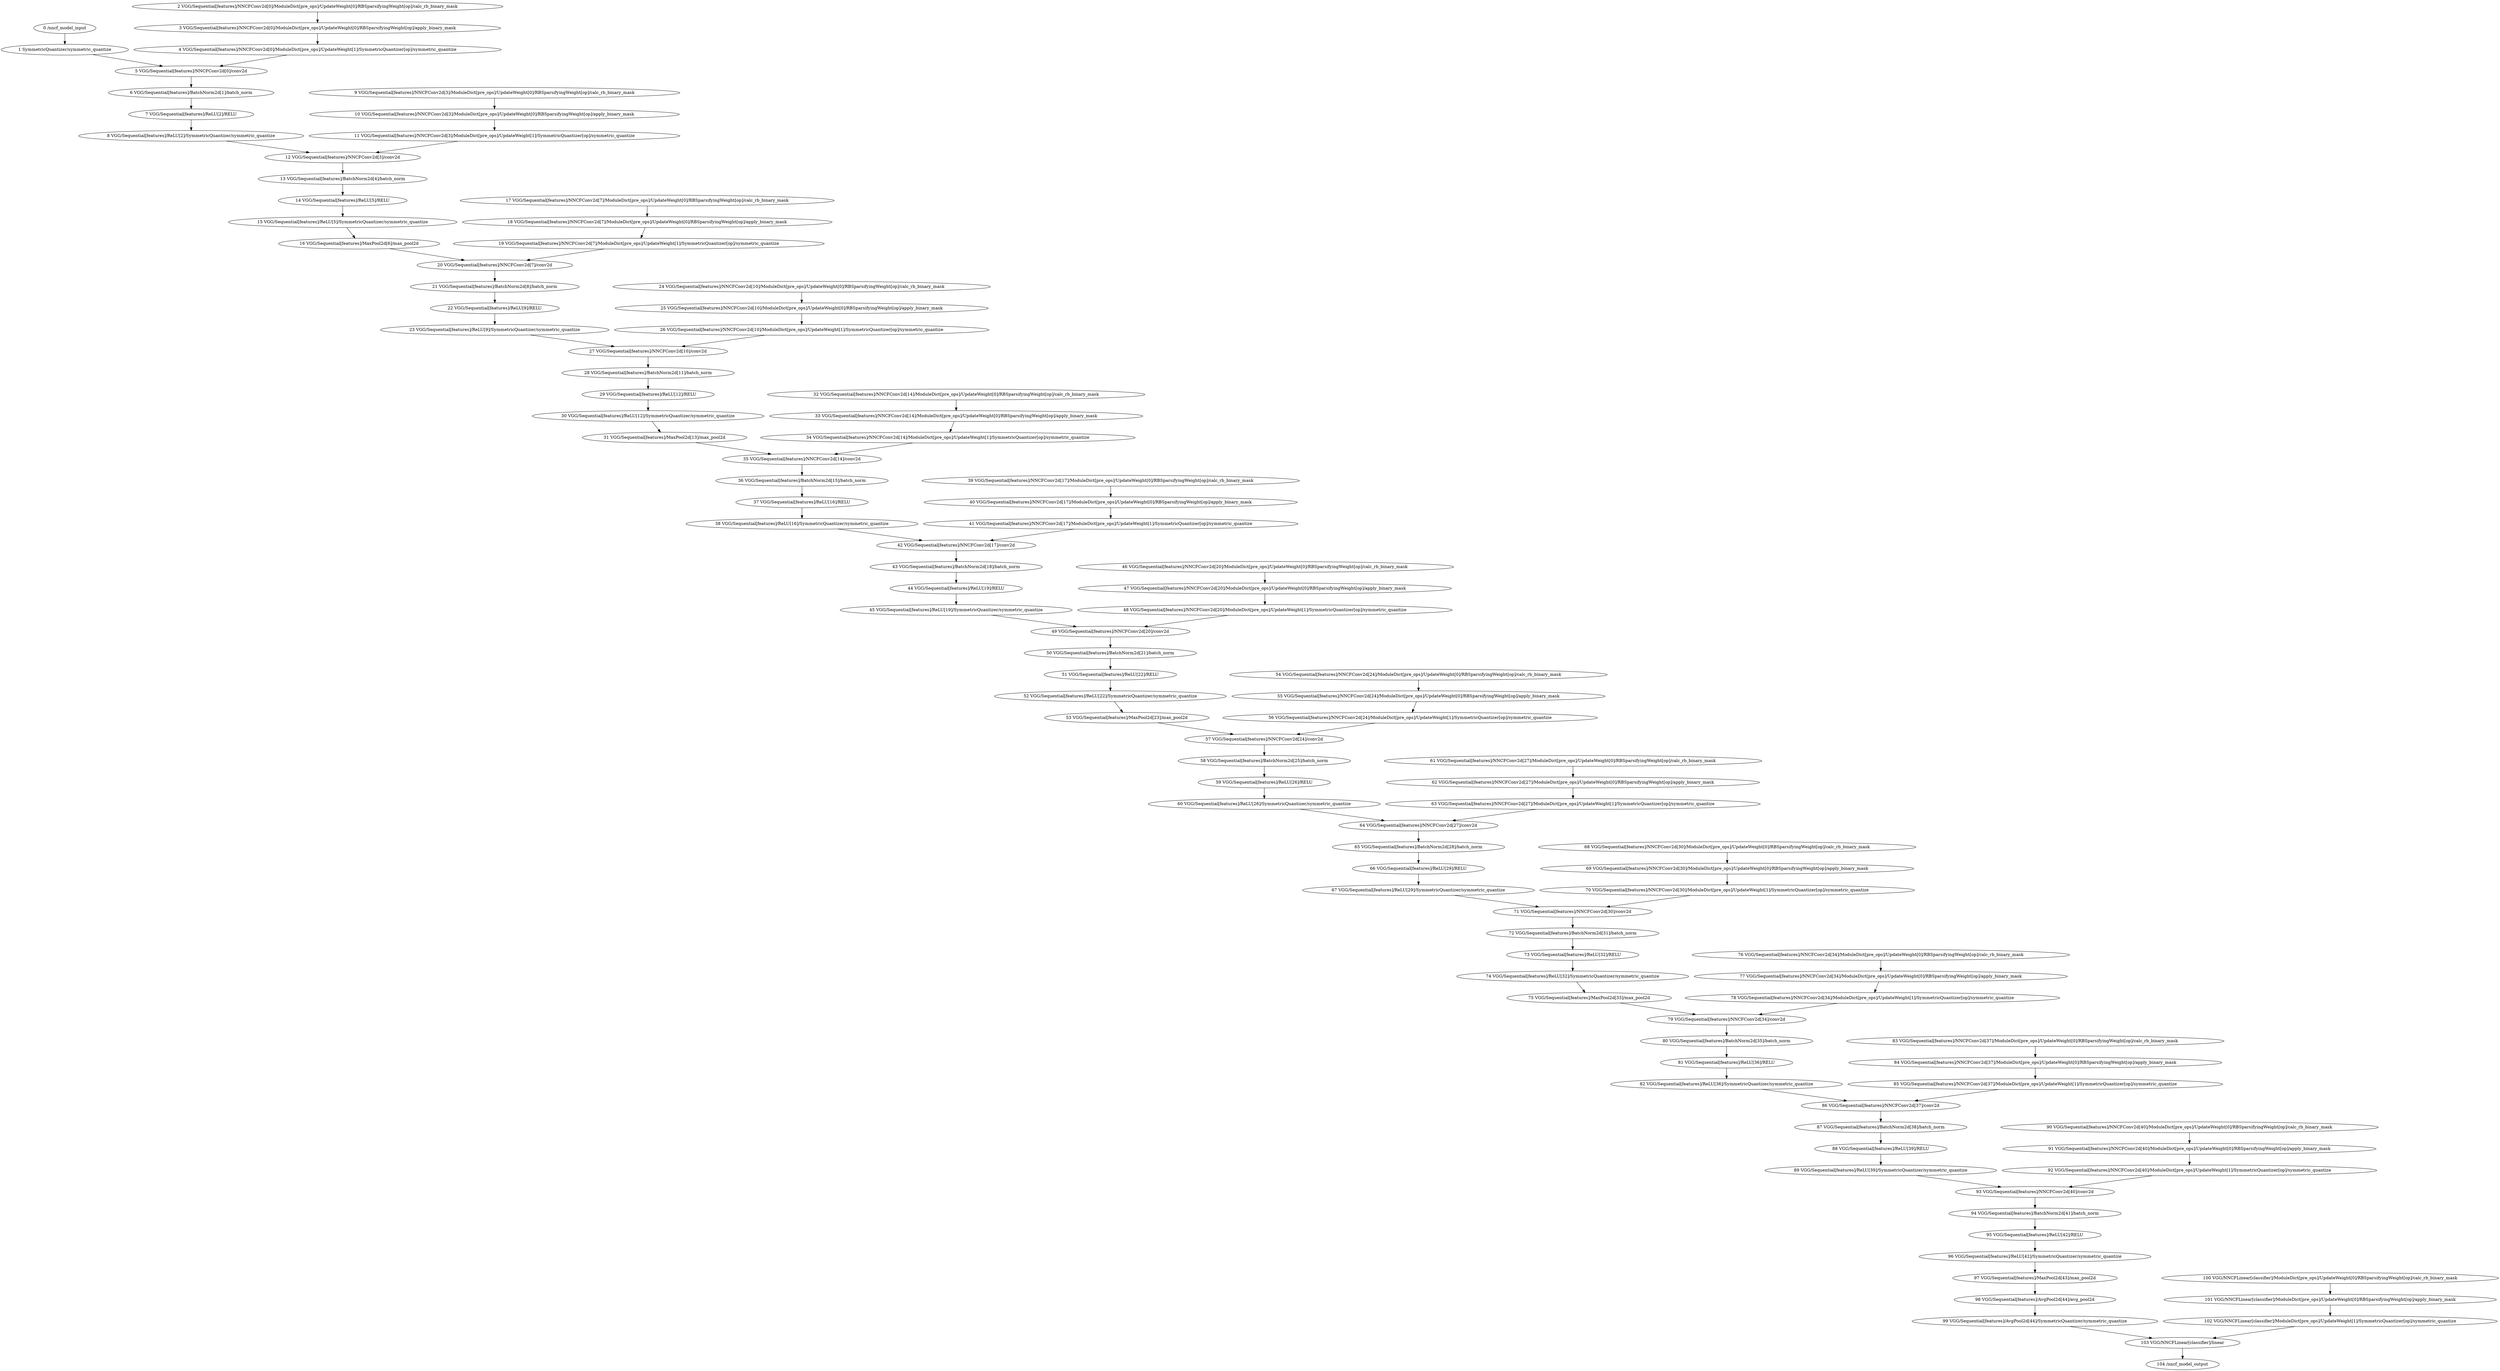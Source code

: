 strict digraph  {
"0 /nncf_model_input" [id=0, scope="", type=nncf_model_input];
"1 SymmetricQuantizer/symmetric_quantize" [id=1, scope=SymmetricQuantizer, type=symmetric_quantize];
"2 VGG/Sequential[features]/NNCFConv2d[0]/ModuleDict[pre_ops]/UpdateWeight[0]/RBSparsifyingWeight[op]/calc_rb_binary_mask" [id=2, scope="VGG/Sequential[features]/NNCFConv2d[0]/ModuleDict[pre_ops]/UpdateWeight[0]/RBSparsifyingWeight[op]", type=calc_rb_binary_mask];
"3 VGG/Sequential[features]/NNCFConv2d[0]/ModuleDict[pre_ops]/UpdateWeight[0]/RBSparsifyingWeight[op]/apply_binary_mask" [id=3, scope="VGG/Sequential[features]/NNCFConv2d[0]/ModuleDict[pre_ops]/UpdateWeight[0]/RBSparsifyingWeight[op]", type=apply_binary_mask];
"4 VGG/Sequential[features]/NNCFConv2d[0]/ModuleDict[pre_ops]/UpdateWeight[1]/SymmetricQuantizer[op]/symmetric_quantize" [id=4, scope="VGG/Sequential[features]/NNCFConv2d[0]/ModuleDict[pre_ops]/UpdateWeight[1]/SymmetricQuantizer[op]", type=symmetric_quantize];
"5 VGG/Sequential[features]/NNCFConv2d[0]/conv2d" [id=5, scope="VGG/Sequential[features]/NNCFConv2d[0]", type=conv2d];
"6 VGG/Sequential[features]/BatchNorm2d[1]/batch_norm" [id=6, scope="VGG/Sequential[features]/BatchNorm2d[1]", type=batch_norm];
"7 VGG/Sequential[features]/ReLU[2]/RELU" [id=7, scope="VGG/Sequential[features]/ReLU[2]", type=RELU];
"8 VGG/Sequential[features]/ReLU[2]/SymmetricQuantizer/symmetric_quantize" [id=8, scope="VGG/Sequential[features]/ReLU[2]/SymmetricQuantizer", type=symmetric_quantize];
"9 VGG/Sequential[features]/NNCFConv2d[3]/ModuleDict[pre_ops]/UpdateWeight[0]/RBSparsifyingWeight[op]/calc_rb_binary_mask" [id=9, scope="VGG/Sequential[features]/NNCFConv2d[3]/ModuleDict[pre_ops]/UpdateWeight[0]/RBSparsifyingWeight[op]", type=calc_rb_binary_mask];
"10 VGG/Sequential[features]/NNCFConv2d[3]/ModuleDict[pre_ops]/UpdateWeight[0]/RBSparsifyingWeight[op]/apply_binary_mask" [id=10, scope="VGG/Sequential[features]/NNCFConv2d[3]/ModuleDict[pre_ops]/UpdateWeight[0]/RBSparsifyingWeight[op]", type=apply_binary_mask];
"11 VGG/Sequential[features]/NNCFConv2d[3]/ModuleDict[pre_ops]/UpdateWeight[1]/SymmetricQuantizer[op]/symmetric_quantize" [id=11, scope="VGG/Sequential[features]/NNCFConv2d[3]/ModuleDict[pre_ops]/UpdateWeight[1]/SymmetricQuantizer[op]", type=symmetric_quantize];
"12 VGG/Sequential[features]/NNCFConv2d[3]/conv2d" [id=12, scope="VGG/Sequential[features]/NNCFConv2d[3]", type=conv2d];
"13 VGG/Sequential[features]/BatchNorm2d[4]/batch_norm" [id=13, scope="VGG/Sequential[features]/BatchNorm2d[4]", type=batch_norm];
"14 VGG/Sequential[features]/ReLU[5]/RELU" [id=14, scope="VGG/Sequential[features]/ReLU[5]", type=RELU];
"15 VGG/Sequential[features]/ReLU[5]/SymmetricQuantizer/symmetric_quantize" [id=15, scope="VGG/Sequential[features]/ReLU[5]/SymmetricQuantizer", type=symmetric_quantize];
"16 VGG/Sequential[features]/MaxPool2d[6]/max_pool2d" [id=16, scope="VGG/Sequential[features]/MaxPool2d[6]", type=max_pool2d];
"17 VGG/Sequential[features]/NNCFConv2d[7]/ModuleDict[pre_ops]/UpdateWeight[0]/RBSparsifyingWeight[op]/calc_rb_binary_mask" [id=17, scope="VGG/Sequential[features]/NNCFConv2d[7]/ModuleDict[pre_ops]/UpdateWeight[0]/RBSparsifyingWeight[op]", type=calc_rb_binary_mask];
"18 VGG/Sequential[features]/NNCFConv2d[7]/ModuleDict[pre_ops]/UpdateWeight[0]/RBSparsifyingWeight[op]/apply_binary_mask" [id=18, scope="VGG/Sequential[features]/NNCFConv2d[7]/ModuleDict[pre_ops]/UpdateWeight[0]/RBSparsifyingWeight[op]", type=apply_binary_mask];
"19 VGG/Sequential[features]/NNCFConv2d[7]/ModuleDict[pre_ops]/UpdateWeight[1]/SymmetricQuantizer[op]/symmetric_quantize" [id=19, scope="VGG/Sequential[features]/NNCFConv2d[7]/ModuleDict[pre_ops]/UpdateWeight[1]/SymmetricQuantizer[op]", type=symmetric_quantize];
"20 VGG/Sequential[features]/NNCFConv2d[7]/conv2d" [id=20, scope="VGG/Sequential[features]/NNCFConv2d[7]", type=conv2d];
"21 VGG/Sequential[features]/BatchNorm2d[8]/batch_norm" [id=21, scope="VGG/Sequential[features]/BatchNorm2d[8]", type=batch_norm];
"22 VGG/Sequential[features]/ReLU[9]/RELU" [id=22, scope="VGG/Sequential[features]/ReLU[9]", type=RELU];
"23 VGG/Sequential[features]/ReLU[9]/SymmetricQuantizer/symmetric_quantize" [id=23, scope="VGG/Sequential[features]/ReLU[9]/SymmetricQuantizer", type=symmetric_quantize];
"24 VGG/Sequential[features]/NNCFConv2d[10]/ModuleDict[pre_ops]/UpdateWeight[0]/RBSparsifyingWeight[op]/calc_rb_binary_mask" [id=24, scope="VGG/Sequential[features]/NNCFConv2d[10]/ModuleDict[pre_ops]/UpdateWeight[0]/RBSparsifyingWeight[op]", type=calc_rb_binary_mask];
"25 VGG/Sequential[features]/NNCFConv2d[10]/ModuleDict[pre_ops]/UpdateWeight[0]/RBSparsifyingWeight[op]/apply_binary_mask" [id=25, scope="VGG/Sequential[features]/NNCFConv2d[10]/ModuleDict[pre_ops]/UpdateWeight[0]/RBSparsifyingWeight[op]", type=apply_binary_mask];
"26 VGG/Sequential[features]/NNCFConv2d[10]/ModuleDict[pre_ops]/UpdateWeight[1]/SymmetricQuantizer[op]/symmetric_quantize" [id=26, scope="VGG/Sequential[features]/NNCFConv2d[10]/ModuleDict[pre_ops]/UpdateWeight[1]/SymmetricQuantizer[op]", type=symmetric_quantize];
"27 VGG/Sequential[features]/NNCFConv2d[10]/conv2d" [id=27, scope="VGG/Sequential[features]/NNCFConv2d[10]", type=conv2d];
"28 VGG/Sequential[features]/BatchNorm2d[11]/batch_norm" [id=28, scope="VGG/Sequential[features]/BatchNorm2d[11]", type=batch_norm];
"29 VGG/Sequential[features]/ReLU[12]/RELU" [id=29, scope="VGG/Sequential[features]/ReLU[12]", type=RELU];
"30 VGG/Sequential[features]/ReLU[12]/SymmetricQuantizer/symmetric_quantize" [id=30, scope="VGG/Sequential[features]/ReLU[12]/SymmetricQuantizer", type=symmetric_quantize];
"31 VGG/Sequential[features]/MaxPool2d[13]/max_pool2d" [id=31, scope="VGG/Sequential[features]/MaxPool2d[13]", type=max_pool2d];
"32 VGG/Sequential[features]/NNCFConv2d[14]/ModuleDict[pre_ops]/UpdateWeight[0]/RBSparsifyingWeight[op]/calc_rb_binary_mask" [id=32, scope="VGG/Sequential[features]/NNCFConv2d[14]/ModuleDict[pre_ops]/UpdateWeight[0]/RBSparsifyingWeight[op]", type=calc_rb_binary_mask];
"33 VGG/Sequential[features]/NNCFConv2d[14]/ModuleDict[pre_ops]/UpdateWeight[0]/RBSparsifyingWeight[op]/apply_binary_mask" [id=33, scope="VGG/Sequential[features]/NNCFConv2d[14]/ModuleDict[pre_ops]/UpdateWeight[0]/RBSparsifyingWeight[op]", type=apply_binary_mask];
"34 VGG/Sequential[features]/NNCFConv2d[14]/ModuleDict[pre_ops]/UpdateWeight[1]/SymmetricQuantizer[op]/symmetric_quantize" [id=34, scope="VGG/Sequential[features]/NNCFConv2d[14]/ModuleDict[pre_ops]/UpdateWeight[1]/SymmetricQuantizer[op]", type=symmetric_quantize];
"35 VGG/Sequential[features]/NNCFConv2d[14]/conv2d" [id=35, scope="VGG/Sequential[features]/NNCFConv2d[14]", type=conv2d];
"36 VGG/Sequential[features]/BatchNorm2d[15]/batch_norm" [id=36, scope="VGG/Sequential[features]/BatchNorm2d[15]", type=batch_norm];
"37 VGG/Sequential[features]/ReLU[16]/RELU" [id=37, scope="VGG/Sequential[features]/ReLU[16]", type=RELU];
"38 VGG/Sequential[features]/ReLU[16]/SymmetricQuantizer/symmetric_quantize" [id=38, scope="VGG/Sequential[features]/ReLU[16]/SymmetricQuantizer", type=symmetric_quantize];
"39 VGG/Sequential[features]/NNCFConv2d[17]/ModuleDict[pre_ops]/UpdateWeight[0]/RBSparsifyingWeight[op]/calc_rb_binary_mask" [id=39, scope="VGG/Sequential[features]/NNCFConv2d[17]/ModuleDict[pre_ops]/UpdateWeight[0]/RBSparsifyingWeight[op]", type=calc_rb_binary_mask];
"40 VGG/Sequential[features]/NNCFConv2d[17]/ModuleDict[pre_ops]/UpdateWeight[0]/RBSparsifyingWeight[op]/apply_binary_mask" [id=40, scope="VGG/Sequential[features]/NNCFConv2d[17]/ModuleDict[pre_ops]/UpdateWeight[0]/RBSparsifyingWeight[op]", type=apply_binary_mask];
"41 VGG/Sequential[features]/NNCFConv2d[17]/ModuleDict[pre_ops]/UpdateWeight[1]/SymmetricQuantizer[op]/symmetric_quantize" [id=41, scope="VGG/Sequential[features]/NNCFConv2d[17]/ModuleDict[pre_ops]/UpdateWeight[1]/SymmetricQuantizer[op]", type=symmetric_quantize];
"42 VGG/Sequential[features]/NNCFConv2d[17]/conv2d" [id=42, scope="VGG/Sequential[features]/NNCFConv2d[17]", type=conv2d];
"43 VGG/Sequential[features]/BatchNorm2d[18]/batch_norm" [id=43, scope="VGG/Sequential[features]/BatchNorm2d[18]", type=batch_norm];
"44 VGG/Sequential[features]/ReLU[19]/RELU" [id=44, scope="VGG/Sequential[features]/ReLU[19]", type=RELU];
"45 VGG/Sequential[features]/ReLU[19]/SymmetricQuantizer/symmetric_quantize" [id=45, scope="VGG/Sequential[features]/ReLU[19]/SymmetricQuantizer", type=symmetric_quantize];
"46 VGG/Sequential[features]/NNCFConv2d[20]/ModuleDict[pre_ops]/UpdateWeight[0]/RBSparsifyingWeight[op]/calc_rb_binary_mask" [id=46, scope="VGG/Sequential[features]/NNCFConv2d[20]/ModuleDict[pre_ops]/UpdateWeight[0]/RBSparsifyingWeight[op]", type=calc_rb_binary_mask];
"47 VGG/Sequential[features]/NNCFConv2d[20]/ModuleDict[pre_ops]/UpdateWeight[0]/RBSparsifyingWeight[op]/apply_binary_mask" [id=47, scope="VGG/Sequential[features]/NNCFConv2d[20]/ModuleDict[pre_ops]/UpdateWeight[0]/RBSparsifyingWeight[op]", type=apply_binary_mask];
"48 VGG/Sequential[features]/NNCFConv2d[20]/ModuleDict[pre_ops]/UpdateWeight[1]/SymmetricQuantizer[op]/symmetric_quantize" [id=48, scope="VGG/Sequential[features]/NNCFConv2d[20]/ModuleDict[pre_ops]/UpdateWeight[1]/SymmetricQuantizer[op]", type=symmetric_quantize];
"49 VGG/Sequential[features]/NNCFConv2d[20]/conv2d" [id=49, scope="VGG/Sequential[features]/NNCFConv2d[20]", type=conv2d];
"50 VGG/Sequential[features]/BatchNorm2d[21]/batch_norm" [id=50, scope="VGG/Sequential[features]/BatchNorm2d[21]", type=batch_norm];
"51 VGG/Sequential[features]/ReLU[22]/RELU" [id=51, scope="VGG/Sequential[features]/ReLU[22]", type=RELU];
"52 VGG/Sequential[features]/ReLU[22]/SymmetricQuantizer/symmetric_quantize" [id=52, scope="VGG/Sequential[features]/ReLU[22]/SymmetricQuantizer", type=symmetric_quantize];
"53 VGG/Sequential[features]/MaxPool2d[23]/max_pool2d" [id=53, scope="VGG/Sequential[features]/MaxPool2d[23]", type=max_pool2d];
"54 VGG/Sequential[features]/NNCFConv2d[24]/ModuleDict[pre_ops]/UpdateWeight[0]/RBSparsifyingWeight[op]/calc_rb_binary_mask" [id=54, scope="VGG/Sequential[features]/NNCFConv2d[24]/ModuleDict[pre_ops]/UpdateWeight[0]/RBSparsifyingWeight[op]", type=calc_rb_binary_mask];
"55 VGG/Sequential[features]/NNCFConv2d[24]/ModuleDict[pre_ops]/UpdateWeight[0]/RBSparsifyingWeight[op]/apply_binary_mask" [id=55, scope="VGG/Sequential[features]/NNCFConv2d[24]/ModuleDict[pre_ops]/UpdateWeight[0]/RBSparsifyingWeight[op]", type=apply_binary_mask];
"56 VGG/Sequential[features]/NNCFConv2d[24]/ModuleDict[pre_ops]/UpdateWeight[1]/SymmetricQuantizer[op]/symmetric_quantize" [id=56, scope="VGG/Sequential[features]/NNCFConv2d[24]/ModuleDict[pre_ops]/UpdateWeight[1]/SymmetricQuantizer[op]", type=symmetric_quantize];
"57 VGG/Sequential[features]/NNCFConv2d[24]/conv2d" [id=57, scope="VGG/Sequential[features]/NNCFConv2d[24]", type=conv2d];
"58 VGG/Sequential[features]/BatchNorm2d[25]/batch_norm" [id=58, scope="VGG/Sequential[features]/BatchNorm2d[25]", type=batch_norm];
"59 VGG/Sequential[features]/ReLU[26]/RELU" [id=59, scope="VGG/Sequential[features]/ReLU[26]", type=RELU];
"60 VGG/Sequential[features]/ReLU[26]/SymmetricQuantizer/symmetric_quantize" [id=60, scope="VGG/Sequential[features]/ReLU[26]/SymmetricQuantizer", type=symmetric_quantize];
"61 VGG/Sequential[features]/NNCFConv2d[27]/ModuleDict[pre_ops]/UpdateWeight[0]/RBSparsifyingWeight[op]/calc_rb_binary_mask" [id=61, scope="VGG/Sequential[features]/NNCFConv2d[27]/ModuleDict[pre_ops]/UpdateWeight[0]/RBSparsifyingWeight[op]", type=calc_rb_binary_mask];
"62 VGG/Sequential[features]/NNCFConv2d[27]/ModuleDict[pre_ops]/UpdateWeight[0]/RBSparsifyingWeight[op]/apply_binary_mask" [id=62, scope="VGG/Sequential[features]/NNCFConv2d[27]/ModuleDict[pre_ops]/UpdateWeight[0]/RBSparsifyingWeight[op]", type=apply_binary_mask];
"63 VGG/Sequential[features]/NNCFConv2d[27]/ModuleDict[pre_ops]/UpdateWeight[1]/SymmetricQuantizer[op]/symmetric_quantize" [id=63, scope="VGG/Sequential[features]/NNCFConv2d[27]/ModuleDict[pre_ops]/UpdateWeight[1]/SymmetricQuantizer[op]", type=symmetric_quantize];
"64 VGG/Sequential[features]/NNCFConv2d[27]/conv2d" [id=64, scope="VGG/Sequential[features]/NNCFConv2d[27]", type=conv2d];
"65 VGG/Sequential[features]/BatchNorm2d[28]/batch_norm" [id=65, scope="VGG/Sequential[features]/BatchNorm2d[28]", type=batch_norm];
"66 VGG/Sequential[features]/ReLU[29]/RELU" [id=66, scope="VGG/Sequential[features]/ReLU[29]", type=RELU];
"67 VGG/Sequential[features]/ReLU[29]/SymmetricQuantizer/symmetric_quantize" [id=67, scope="VGG/Sequential[features]/ReLU[29]/SymmetricQuantizer", type=symmetric_quantize];
"68 VGG/Sequential[features]/NNCFConv2d[30]/ModuleDict[pre_ops]/UpdateWeight[0]/RBSparsifyingWeight[op]/calc_rb_binary_mask" [id=68, scope="VGG/Sequential[features]/NNCFConv2d[30]/ModuleDict[pre_ops]/UpdateWeight[0]/RBSparsifyingWeight[op]", type=calc_rb_binary_mask];
"69 VGG/Sequential[features]/NNCFConv2d[30]/ModuleDict[pre_ops]/UpdateWeight[0]/RBSparsifyingWeight[op]/apply_binary_mask" [id=69, scope="VGG/Sequential[features]/NNCFConv2d[30]/ModuleDict[pre_ops]/UpdateWeight[0]/RBSparsifyingWeight[op]", type=apply_binary_mask];
"70 VGG/Sequential[features]/NNCFConv2d[30]/ModuleDict[pre_ops]/UpdateWeight[1]/SymmetricQuantizer[op]/symmetric_quantize" [id=70, scope="VGG/Sequential[features]/NNCFConv2d[30]/ModuleDict[pre_ops]/UpdateWeight[1]/SymmetricQuantizer[op]", type=symmetric_quantize];
"71 VGG/Sequential[features]/NNCFConv2d[30]/conv2d" [id=71, scope="VGG/Sequential[features]/NNCFConv2d[30]", type=conv2d];
"72 VGG/Sequential[features]/BatchNorm2d[31]/batch_norm" [id=72, scope="VGG/Sequential[features]/BatchNorm2d[31]", type=batch_norm];
"73 VGG/Sequential[features]/ReLU[32]/RELU" [id=73, scope="VGG/Sequential[features]/ReLU[32]", type=RELU];
"74 VGG/Sequential[features]/ReLU[32]/SymmetricQuantizer/symmetric_quantize" [id=74, scope="VGG/Sequential[features]/ReLU[32]/SymmetricQuantizer", type=symmetric_quantize];
"75 VGG/Sequential[features]/MaxPool2d[33]/max_pool2d" [id=75, scope="VGG/Sequential[features]/MaxPool2d[33]", type=max_pool2d];
"76 VGG/Sequential[features]/NNCFConv2d[34]/ModuleDict[pre_ops]/UpdateWeight[0]/RBSparsifyingWeight[op]/calc_rb_binary_mask" [id=76, scope="VGG/Sequential[features]/NNCFConv2d[34]/ModuleDict[pre_ops]/UpdateWeight[0]/RBSparsifyingWeight[op]", type=calc_rb_binary_mask];
"77 VGG/Sequential[features]/NNCFConv2d[34]/ModuleDict[pre_ops]/UpdateWeight[0]/RBSparsifyingWeight[op]/apply_binary_mask" [id=77, scope="VGG/Sequential[features]/NNCFConv2d[34]/ModuleDict[pre_ops]/UpdateWeight[0]/RBSparsifyingWeight[op]", type=apply_binary_mask];
"78 VGG/Sequential[features]/NNCFConv2d[34]/ModuleDict[pre_ops]/UpdateWeight[1]/SymmetricQuantizer[op]/symmetric_quantize" [id=78, scope="VGG/Sequential[features]/NNCFConv2d[34]/ModuleDict[pre_ops]/UpdateWeight[1]/SymmetricQuantizer[op]", type=symmetric_quantize];
"79 VGG/Sequential[features]/NNCFConv2d[34]/conv2d" [id=79, scope="VGG/Sequential[features]/NNCFConv2d[34]", type=conv2d];
"80 VGG/Sequential[features]/BatchNorm2d[35]/batch_norm" [id=80, scope="VGG/Sequential[features]/BatchNorm2d[35]", type=batch_norm];
"81 VGG/Sequential[features]/ReLU[36]/RELU" [id=81, scope="VGG/Sequential[features]/ReLU[36]", type=RELU];
"82 VGG/Sequential[features]/ReLU[36]/SymmetricQuantizer/symmetric_quantize" [id=82, scope="VGG/Sequential[features]/ReLU[36]/SymmetricQuantizer", type=symmetric_quantize];
"83 VGG/Sequential[features]/NNCFConv2d[37]/ModuleDict[pre_ops]/UpdateWeight[0]/RBSparsifyingWeight[op]/calc_rb_binary_mask" [id=83, scope="VGG/Sequential[features]/NNCFConv2d[37]/ModuleDict[pre_ops]/UpdateWeight[0]/RBSparsifyingWeight[op]", type=calc_rb_binary_mask];
"84 VGG/Sequential[features]/NNCFConv2d[37]/ModuleDict[pre_ops]/UpdateWeight[0]/RBSparsifyingWeight[op]/apply_binary_mask" [id=84, scope="VGG/Sequential[features]/NNCFConv2d[37]/ModuleDict[pre_ops]/UpdateWeight[0]/RBSparsifyingWeight[op]", type=apply_binary_mask];
"85 VGG/Sequential[features]/NNCFConv2d[37]/ModuleDict[pre_ops]/UpdateWeight[1]/SymmetricQuantizer[op]/symmetric_quantize" [id=85, scope="VGG/Sequential[features]/NNCFConv2d[37]/ModuleDict[pre_ops]/UpdateWeight[1]/SymmetricQuantizer[op]", type=symmetric_quantize];
"86 VGG/Sequential[features]/NNCFConv2d[37]/conv2d" [id=86, scope="VGG/Sequential[features]/NNCFConv2d[37]", type=conv2d];
"87 VGG/Sequential[features]/BatchNorm2d[38]/batch_norm" [id=87, scope="VGG/Sequential[features]/BatchNorm2d[38]", type=batch_norm];
"88 VGG/Sequential[features]/ReLU[39]/RELU" [id=88, scope="VGG/Sequential[features]/ReLU[39]", type=RELU];
"89 VGG/Sequential[features]/ReLU[39]/SymmetricQuantizer/symmetric_quantize" [id=89, scope="VGG/Sequential[features]/ReLU[39]/SymmetricQuantizer", type=symmetric_quantize];
"90 VGG/Sequential[features]/NNCFConv2d[40]/ModuleDict[pre_ops]/UpdateWeight[0]/RBSparsifyingWeight[op]/calc_rb_binary_mask" [id=90, scope="VGG/Sequential[features]/NNCFConv2d[40]/ModuleDict[pre_ops]/UpdateWeight[0]/RBSparsifyingWeight[op]", type=calc_rb_binary_mask];
"91 VGG/Sequential[features]/NNCFConv2d[40]/ModuleDict[pre_ops]/UpdateWeight[0]/RBSparsifyingWeight[op]/apply_binary_mask" [id=91, scope="VGG/Sequential[features]/NNCFConv2d[40]/ModuleDict[pre_ops]/UpdateWeight[0]/RBSparsifyingWeight[op]", type=apply_binary_mask];
"92 VGG/Sequential[features]/NNCFConv2d[40]/ModuleDict[pre_ops]/UpdateWeight[1]/SymmetricQuantizer[op]/symmetric_quantize" [id=92, scope="VGG/Sequential[features]/NNCFConv2d[40]/ModuleDict[pre_ops]/UpdateWeight[1]/SymmetricQuantizer[op]", type=symmetric_quantize];
"93 VGG/Sequential[features]/NNCFConv2d[40]/conv2d" [id=93, scope="VGG/Sequential[features]/NNCFConv2d[40]", type=conv2d];
"94 VGG/Sequential[features]/BatchNorm2d[41]/batch_norm" [id=94, scope="VGG/Sequential[features]/BatchNorm2d[41]", type=batch_norm];
"95 VGG/Sequential[features]/ReLU[42]/RELU" [id=95, scope="VGG/Sequential[features]/ReLU[42]", type=RELU];
"96 VGG/Sequential[features]/ReLU[42]/SymmetricQuantizer/symmetric_quantize" [id=96, scope="VGG/Sequential[features]/ReLU[42]/SymmetricQuantizer", type=symmetric_quantize];
"97 VGG/Sequential[features]/MaxPool2d[43]/max_pool2d" [id=97, scope="VGG/Sequential[features]/MaxPool2d[43]", type=max_pool2d];
"98 VGG/Sequential[features]/AvgPool2d[44]/avg_pool2d" [id=98, scope="VGG/Sequential[features]/AvgPool2d[44]", type=avg_pool2d];
"99 VGG/Sequential[features]/AvgPool2d[44]/SymmetricQuantizer/symmetric_quantize" [id=99, scope="VGG/Sequential[features]/AvgPool2d[44]/SymmetricQuantizer", type=symmetric_quantize];
"100 VGG/NNCFLinear[classifier]/ModuleDict[pre_ops]/UpdateWeight[0]/RBSparsifyingWeight[op]/calc_rb_binary_mask" [id=100, scope="VGG/NNCFLinear[classifier]/ModuleDict[pre_ops]/UpdateWeight[0]/RBSparsifyingWeight[op]", type=calc_rb_binary_mask];
"101 VGG/NNCFLinear[classifier]/ModuleDict[pre_ops]/UpdateWeight[0]/RBSparsifyingWeight[op]/apply_binary_mask" [id=101, scope="VGG/NNCFLinear[classifier]/ModuleDict[pre_ops]/UpdateWeight[0]/RBSparsifyingWeight[op]", type=apply_binary_mask];
"102 VGG/NNCFLinear[classifier]/ModuleDict[pre_ops]/UpdateWeight[1]/SymmetricQuantizer[op]/symmetric_quantize" [id=102, scope="VGG/NNCFLinear[classifier]/ModuleDict[pre_ops]/UpdateWeight[1]/SymmetricQuantizer[op]", type=symmetric_quantize];
"103 VGG/NNCFLinear[classifier]/linear" [id=103, scope="VGG/NNCFLinear[classifier]", type=linear];
"104 /nncf_model_output" [id=104, scope="", type=nncf_model_output];
"0 /nncf_model_input" -> "1 SymmetricQuantizer/symmetric_quantize";
"1 SymmetricQuantizer/symmetric_quantize" -> "5 VGG/Sequential[features]/NNCFConv2d[0]/conv2d";
"2 VGG/Sequential[features]/NNCFConv2d[0]/ModuleDict[pre_ops]/UpdateWeight[0]/RBSparsifyingWeight[op]/calc_rb_binary_mask" -> "3 VGG/Sequential[features]/NNCFConv2d[0]/ModuleDict[pre_ops]/UpdateWeight[0]/RBSparsifyingWeight[op]/apply_binary_mask";
"3 VGG/Sequential[features]/NNCFConv2d[0]/ModuleDict[pre_ops]/UpdateWeight[0]/RBSparsifyingWeight[op]/apply_binary_mask" -> "4 VGG/Sequential[features]/NNCFConv2d[0]/ModuleDict[pre_ops]/UpdateWeight[1]/SymmetricQuantizer[op]/symmetric_quantize";
"4 VGG/Sequential[features]/NNCFConv2d[0]/ModuleDict[pre_ops]/UpdateWeight[1]/SymmetricQuantizer[op]/symmetric_quantize" -> "5 VGG/Sequential[features]/NNCFConv2d[0]/conv2d";
"5 VGG/Sequential[features]/NNCFConv2d[0]/conv2d" -> "6 VGG/Sequential[features]/BatchNorm2d[1]/batch_norm";
"6 VGG/Sequential[features]/BatchNorm2d[1]/batch_norm" -> "7 VGG/Sequential[features]/ReLU[2]/RELU";
"7 VGG/Sequential[features]/ReLU[2]/RELU" -> "8 VGG/Sequential[features]/ReLU[2]/SymmetricQuantizer/symmetric_quantize";
"8 VGG/Sequential[features]/ReLU[2]/SymmetricQuantizer/symmetric_quantize" -> "12 VGG/Sequential[features]/NNCFConv2d[3]/conv2d";
"9 VGG/Sequential[features]/NNCFConv2d[3]/ModuleDict[pre_ops]/UpdateWeight[0]/RBSparsifyingWeight[op]/calc_rb_binary_mask" -> "10 VGG/Sequential[features]/NNCFConv2d[3]/ModuleDict[pre_ops]/UpdateWeight[0]/RBSparsifyingWeight[op]/apply_binary_mask";
"10 VGG/Sequential[features]/NNCFConv2d[3]/ModuleDict[pre_ops]/UpdateWeight[0]/RBSparsifyingWeight[op]/apply_binary_mask" -> "11 VGG/Sequential[features]/NNCFConv2d[3]/ModuleDict[pre_ops]/UpdateWeight[1]/SymmetricQuantizer[op]/symmetric_quantize";
"11 VGG/Sequential[features]/NNCFConv2d[3]/ModuleDict[pre_ops]/UpdateWeight[1]/SymmetricQuantizer[op]/symmetric_quantize" -> "12 VGG/Sequential[features]/NNCFConv2d[3]/conv2d";
"12 VGG/Sequential[features]/NNCFConv2d[3]/conv2d" -> "13 VGG/Sequential[features]/BatchNorm2d[4]/batch_norm";
"13 VGG/Sequential[features]/BatchNorm2d[4]/batch_norm" -> "14 VGG/Sequential[features]/ReLU[5]/RELU";
"14 VGG/Sequential[features]/ReLU[5]/RELU" -> "15 VGG/Sequential[features]/ReLU[5]/SymmetricQuantizer/symmetric_quantize";
"15 VGG/Sequential[features]/ReLU[5]/SymmetricQuantizer/symmetric_quantize" -> "16 VGG/Sequential[features]/MaxPool2d[6]/max_pool2d";
"16 VGG/Sequential[features]/MaxPool2d[6]/max_pool2d" -> "20 VGG/Sequential[features]/NNCFConv2d[7]/conv2d";
"17 VGG/Sequential[features]/NNCFConv2d[7]/ModuleDict[pre_ops]/UpdateWeight[0]/RBSparsifyingWeight[op]/calc_rb_binary_mask" -> "18 VGG/Sequential[features]/NNCFConv2d[7]/ModuleDict[pre_ops]/UpdateWeight[0]/RBSparsifyingWeight[op]/apply_binary_mask";
"18 VGG/Sequential[features]/NNCFConv2d[7]/ModuleDict[pre_ops]/UpdateWeight[0]/RBSparsifyingWeight[op]/apply_binary_mask" -> "19 VGG/Sequential[features]/NNCFConv2d[7]/ModuleDict[pre_ops]/UpdateWeight[1]/SymmetricQuantizer[op]/symmetric_quantize";
"19 VGG/Sequential[features]/NNCFConv2d[7]/ModuleDict[pre_ops]/UpdateWeight[1]/SymmetricQuantizer[op]/symmetric_quantize" -> "20 VGG/Sequential[features]/NNCFConv2d[7]/conv2d";
"20 VGG/Sequential[features]/NNCFConv2d[7]/conv2d" -> "21 VGG/Sequential[features]/BatchNorm2d[8]/batch_norm";
"21 VGG/Sequential[features]/BatchNorm2d[8]/batch_norm" -> "22 VGG/Sequential[features]/ReLU[9]/RELU";
"22 VGG/Sequential[features]/ReLU[9]/RELU" -> "23 VGG/Sequential[features]/ReLU[9]/SymmetricQuantizer/symmetric_quantize";
"23 VGG/Sequential[features]/ReLU[9]/SymmetricQuantizer/symmetric_quantize" -> "27 VGG/Sequential[features]/NNCFConv2d[10]/conv2d";
"24 VGG/Sequential[features]/NNCFConv2d[10]/ModuleDict[pre_ops]/UpdateWeight[0]/RBSparsifyingWeight[op]/calc_rb_binary_mask" -> "25 VGG/Sequential[features]/NNCFConv2d[10]/ModuleDict[pre_ops]/UpdateWeight[0]/RBSparsifyingWeight[op]/apply_binary_mask";
"25 VGG/Sequential[features]/NNCFConv2d[10]/ModuleDict[pre_ops]/UpdateWeight[0]/RBSparsifyingWeight[op]/apply_binary_mask" -> "26 VGG/Sequential[features]/NNCFConv2d[10]/ModuleDict[pre_ops]/UpdateWeight[1]/SymmetricQuantizer[op]/symmetric_quantize";
"26 VGG/Sequential[features]/NNCFConv2d[10]/ModuleDict[pre_ops]/UpdateWeight[1]/SymmetricQuantizer[op]/symmetric_quantize" -> "27 VGG/Sequential[features]/NNCFConv2d[10]/conv2d";
"27 VGG/Sequential[features]/NNCFConv2d[10]/conv2d" -> "28 VGG/Sequential[features]/BatchNorm2d[11]/batch_norm";
"28 VGG/Sequential[features]/BatchNorm2d[11]/batch_norm" -> "29 VGG/Sequential[features]/ReLU[12]/RELU";
"29 VGG/Sequential[features]/ReLU[12]/RELU" -> "30 VGG/Sequential[features]/ReLU[12]/SymmetricQuantizer/symmetric_quantize";
"30 VGG/Sequential[features]/ReLU[12]/SymmetricQuantizer/symmetric_quantize" -> "31 VGG/Sequential[features]/MaxPool2d[13]/max_pool2d";
"31 VGG/Sequential[features]/MaxPool2d[13]/max_pool2d" -> "35 VGG/Sequential[features]/NNCFConv2d[14]/conv2d";
"32 VGG/Sequential[features]/NNCFConv2d[14]/ModuleDict[pre_ops]/UpdateWeight[0]/RBSparsifyingWeight[op]/calc_rb_binary_mask" -> "33 VGG/Sequential[features]/NNCFConv2d[14]/ModuleDict[pre_ops]/UpdateWeight[0]/RBSparsifyingWeight[op]/apply_binary_mask";
"33 VGG/Sequential[features]/NNCFConv2d[14]/ModuleDict[pre_ops]/UpdateWeight[0]/RBSparsifyingWeight[op]/apply_binary_mask" -> "34 VGG/Sequential[features]/NNCFConv2d[14]/ModuleDict[pre_ops]/UpdateWeight[1]/SymmetricQuantizer[op]/symmetric_quantize";
"34 VGG/Sequential[features]/NNCFConv2d[14]/ModuleDict[pre_ops]/UpdateWeight[1]/SymmetricQuantizer[op]/symmetric_quantize" -> "35 VGG/Sequential[features]/NNCFConv2d[14]/conv2d";
"35 VGG/Sequential[features]/NNCFConv2d[14]/conv2d" -> "36 VGG/Sequential[features]/BatchNorm2d[15]/batch_norm";
"36 VGG/Sequential[features]/BatchNorm2d[15]/batch_norm" -> "37 VGG/Sequential[features]/ReLU[16]/RELU";
"37 VGG/Sequential[features]/ReLU[16]/RELU" -> "38 VGG/Sequential[features]/ReLU[16]/SymmetricQuantizer/symmetric_quantize";
"38 VGG/Sequential[features]/ReLU[16]/SymmetricQuantizer/symmetric_quantize" -> "42 VGG/Sequential[features]/NNCFConv2d[17]/conv2d";
"39 VGG/Sequential[features]/NNCFConv2d[17]/ModuleDict[pre_ops]/UpdateWeight[0]/RBSparsifyingWeight[op]/calc_rb_binary_mask" -> "40 VGG/Sequential[features]/NNCFConv2d[17]/ModuleDict[pre_ops]/UpdateWeight[0]/RBSparsifyingWeight[op]/apply_binary_mask";
"40 VGG/Sequential[features]/NNCFConv2d[17]/ModuleDict[pre_ops]/UpdateWeight[0]/RBSparsifyingWeight[op]/apply_binary_mask" -> "41 VGG/Sequential[features]/NNCFConv2d[17]/ModuleDict[pre_ops]/UpdateWeight[1]/SymmetricQuantizer[op]/symmetric_quantize";
"41 VGG/Sequential[features]/NNCFConv2d[17]/ModuleDict[pre_ops]/UpdateWeight[1]/SymmetricQuantizer[op]/symmetric_quantize" -> "42 VGG/Sequential[features]/NNCFConv2d[17]/conv2d";
"42 VGG/Sequential[features]/NNCFConv2d[17]/conv2d" -> "43 VGG/Sequential[features]/BatchNorm2d[18]/batch_norm";
"43 VGG/Sequential[features]/BatchNorm2d[18]/batch_norm" -> "44 VGG/Sequential[features]/ReLU[19]/RELU";
"44 VGG/Sequential[features]/ReLU[19]/RELU" -> "45 VGG/Sequential[features]/ReLU[19]/SymmetricQuantizer/symmetric_quantize";
"45 VGG/Sequential[features]/ReLU[19]/SymmetricQuantizer/symmetric_quantize" -> "49 VGG/Sequential[features]/NNCFConv2d[20]/conv2d";
"46 VGG/Sequential[features]/NNCFConv2d[20]/ModuleDict[pre_ops]/UpdateWeight[0]/RBSparsifyingWeight[op]/calc_rb_binary_mask" -> "47 VGG/Sequential[features]/NNCFConv2d[20]/ModuleDict[pre_ops]/UpdateWeight[0]/RBSparsifyingWeight[op]/apply_binary_mask";
"47 VGG/Sequential[features]/NNCFConv2d[20]/ModuleDict[pre_ops]/UpdateWeight[0]/RBSparsifyingWeight[op]/apply_binary_mask" -> "48 VGG/Sequential[features]/NNCFConv2d[20]/ModuleDict[pre_ops]/UpdateWeight[1]/SymmetricQuantizer[op]/symmetric_quantize";
"48 VGG/Sequential[features]/NNCFConv2d[20]/ModuleDict[pre_ops]/UpdateWeight[1]/SymmetricQuantizer[op]/symmetric_quantize" -> "49 VGG/Sequential[features]/NNCFConv2d[20]/conv2d";
"49 VGG/Sequential[features]/NNCFConv2d[20]/conv2d" -> "50 VGG/Sequential[features]/BatchNorm2d[21]/batch_norm";
"50 VGG/Sequential[features]/BatchNorm2d[21]/batch_norm" -> "51 VGG/Sequential[features]/ReLU[22]/RELU";
"51 VGG/Sequential[features]/ReLU[22]/RELU" -> "52 VGG/Sequential[features]/ReLU[22]/SymmetricQuantizer/symmetric_quantize";
"52 VGG/Sequential[features]/ReLU[22]/SymmetricQuantizer/symmetric_quantize" -> "53 VGG/Sequential[features]/MaxPool2d[23]/max_pool2d";
"53 VGG/Sequential[features]/MaxPool2d[23]/max_pool2d" -> "57 VGG/Sequential[features]/NNCFConv2d[24]/conv2d";
"54 VGG/Sequential[features]/NNCFConv2d[24]/ModuleDict[pre_ops]/UpdateWeight[0]/RBSparsifyingWeight[op]/calc_rb_binary_mask" -> "55 VGG/Sequential[features]/NNCFConv2d[24]/ModuleDict[pre_ops]/UpdateWeight[0]/RBSparsifyingWeight[op]/apply_binary_mask";
"55 VGG/Sequential[features]/NNCFConv2d[24]/ModuleDict[pre_ops]/UpdateWeight[0]/RBSparsifyingWeight[op]/apply_binary_mask" -> "56 VGG/Sequential[features]/NNCFConv2d[24]/ModuleDict[pre_ops]/UpdateWeight[1]/SymmetricQuantizer[op]/symmetric_quantize";
"56 VGG/Sequential[features]/NNCFConv2d[24]/ModuleDict[pre_ops]/UpdateWeight[1]/SymmetricQuantizer[op]/symmetric_quantize" -> "57 VGG/Sequential[features]/NNCFConv2d[24]/conv2d";
"57 VGG/Sequential[features]/NNCFConv2d[24]/conv2d" -> "58 VGG/Sequential[features]/BatchNorm2d[25]/batch_norm";
"58 VGG/Sequential[features]/BatchNorm2d[25]/batch_norm" -> "59 VGG/Sequential[features]/ReLU[26]/RELU";
"59 VGG/Sequential[features]/ReLU[26]/RELU" -> "60 VGG/Sequential[features]/ReLU[26]/SymmetricQuantizer/symmetric_quantize";
"60 VGG/Sequential[features]/ReLU[26]/SymmetricQuantizer/symmetric_quantize" -> "64 VGG/Sequential[features]/NNCFConv2d[27]/conv2d";
"61 VGG/Sequential[features]/NNCFConv2d[27]/ModuleDict[pre_ops]/UpdateWeight[0]/RBSparsifyingWeight[op]/calc_rb_binary_mask" -> "62 VGG/Sequential[features]/NNCFConv2d[27]/ModuleDict[pre_ops]/UpdateWeight[0]/RBSparsifyingWeight[op]/apply_binary_mask";
"62 VGG/Sequential[features]/NNCFConv2d[27]/ModuleDict[pre_ops]/UpdateWeight[0]/RBSparsifyingWeight[op]/apply_binary_mask" -> "63 VGG/Sequential[features]/NNCFConv2d[27]/ModuleDict[pre_ops]/UpdateWeight[1]/SymmetricQuantizer[op]/symmetric_quantize";
"63 VGG/Sequential[features]/NNCFConv2d[27]/ModuleDict[pre_ops]/UpdateWeight[1]/SymmetricQuantizer[op]/symmetric_quantize" -> "64 VGG/Sequential[features]/NNCFConv2d[27]/conv2d";
"64 VGG/Sequential[features]/NNCFConv2d[27]/conv2d" -> "65 VGG/Sequential[features]/BatchNorm2d[28]/batch_norm";
"65 VGG/Sequential[features]/BatchNorm2d[28]/batch_norm" -> "66 VGG/Sequential[features]/ReLU[29]/RELU";
"66 VGG/Sequential[features]/ReLU[29]/RELU" -> "67 VGG/Sequential[features]/ReLU[29]/SymmetricQuantizer/symmetric_quantize";
"67 VGG/Sequential[features]/ReLU[29]/SymmetricQuantizer/symmetric_quantize" -> "71 VGG/Sequential[features]/NNCFConv2d[30]/conv2d";
"68 VGG/Sequential[features]/NNCFConv2d[30]/ModuleDict[pre_ops]/UpdateWeight[0]/RBSparsifyingWeight[op]/calc_rb_binary_mask" -> "69 VGG/Sequential[features]/NNCFConv2d[30]/ModuleDict[pre_ops]/UpdateWeight[0]/RBSparsifyingWeight[op]/apply_binary_mask";
"69 VGG/Sequential[features]/NNCFConv2d[30]/ModuleDict[pre_ops]/UpdateWeight[0]/RBSparsifyingWeight[op]/apply_binary_mask" -> "70 VGG/Sequential[features]/NNCFConv2d[30]/ModuleDict[pre_ops]/UpdateWeight[1]/SymmetricQuantizer[op]/symmetric_quantize";
"70 VGG/Sequential[features]/NNCFConv2d[30]/ModuleDict[pre_ops]/UpdateWeight[1]/SymmetricQuantizer[op]/symmetric_quantize" -> "71 VGG/Sequential[features]/NNCFConv2d[30]/conv2d";
"71 VGG/Sequential[features]/NNCFConv2d[30]/conv2d" -> "72 VGG/Sequential[features]/BatchNorm2d[31]/batch_norm";
"72 VGG/Sequential[features]/BatchNorm2d[31]/batch_norm" -> "73 VGG/Sequential[features]/ReLU[32]/RELU";
"73 VGG/Sequential[features]/ReLU[32]/RELU" -> "74 VGG/Sequential[features]/ReLU[32]/SymmetricQuantizer/symmetric_quantize";
"74 VGG/Sequential[features]/ReLU[32]/SymmetricQuantizer/symmetric_quantize" -> "75 VGG/Sequential[features]/MaxPool2d[33]/max_pool2d";
"75 VGG/Sequential[features]/MaxPool2d[33]/max_pool2d" -> "79 VGG/Sequential[features]/NNCFConv2d[34]/conv2d";
"76 VGG/Sequential[features]/NNCFConv2d[34]/ModuleDict[pre_ops]/UpdateWeight[0]/RBSparsifyingWeight[op]/calc_rb_binary_mask" -> "77 VGG/Sequential[features]/NNCFConv2d[34]/ModuleDict[pre_ops]/UpdateWeight[0]/RBSparsifyingWeight[op]/apply_binary_mask";
"77 VGG/Sequential[features]/NNCFConv2d[34]/ModuleDict[pre_ops]/UpdateWeight[0]/RBSparsifyingWeight[op]/apply_binary_mask" -> "78 VGG/Sequential[features]/NNCFConv2d[34]/ModuleDict[pre_ops]/UpdateWeight[1]/SymmetricQuantizer[op]/symmetric_quantize";
"78 VGG/Sequential[features]/NNCFConv2d[34]/ModuleDict[pre_ops]/UpdateWeight[1]/SymmetricQuantizer[op]/symmetric_quantize" -> "79 VGG/Sequential[features]/NNCFConv2d[34]/conv2d";
"79 VGG/Sequential[features]/NNCFConv2d[34]/conv2d" -> "80 VGG/Sequential[features]/BatchNorm2d[35]/batch_norm";
"80 VGG/Sequential[features]/BatchNorm2d[35]/batch_norm" -> "81 VGG/Sequential[features]/ReLU[36]/RELU";
"81 VGG/Sequential[features]/ReLU[36]/RELU" -> "82 VGG/Sequential[features]/ReLU[36]/SymmetricQuantizer/symmetric_quantize";
"82 VGG/Sequential[features]/ReLU[36]/SymmetricQuantizer/symmetric_quantize" -> "86 VGG/Sequential[features]/NNCFConv2d[37]/conv2d";
"83 VGG/Sequential[features]/NNCFConv2d[37]/ModuleDict[pre_ops]/UpdateWeight[0]/RBSparsifyingWeight[op]/calc_rb_binary_mask" -> "84 VGG/Sequential[features]/NNCFConv2d[37]/ModuleDict[pre_ops]/UpdateWeight[0]/RBSparsifyingWeight[op]/apply_binary_mask";
"84 VGG/Sequential[features]/NNCFConv2d[37]/ModuleDict[pre_ops]/UpdateWeight[0]/RBSparsifyingWeight[op]/apply_binary_mask" -> "85 VGG/Sequential[features]/NNCFConv2d[37]/ModuleDict[pre_ops]/UpdateWeight[1]/SymmetricQuantizer[op]/symmetric_quantize";
"85 VGG/Sequential[features]/NNCFConv2d[37]/ModuleDict[pre_ops]/UpdateWeight[1]/SymmetricQuantizer[op]/symmetric_quantize" -> "86 VGG/Sequential[features]/NNCFConv2d[37]/conv2d";
"86 VGG/Sequential[features]/NNCFConv2d[37]/conv2d" -> "87 VGG/Sequential[features]/BatchNorm2d[38]/batch_norm";
"87 VGG/Sequential[features]/BatchNorm2d[38]/batch_norm" -> "88 VGG/Sequential[features]/ReLU[39]/RELU";
"88 VGG/Sequential[features]/ReLU[39]/RELU" -> "89 VGG/Sequential[features]/ReLU[39]/SymmetricQuantizer/symmetric_quantize";
"89 VGG/Sequential[features]/ReLU[39]/SymmetricQuantizer/symmetric_quantize" -> "93 VGG/Sequential[features]/NNCFConv2d[40]/conv2d";
"90 VGG/Sequential[features]/NNCFConv2d[40]/ModuleDict[pre_ops]/UpdateWeight[0]/RBSparsifyingWeight[op]/calc_rb_binary_mask" -> "91 VGG/Sequential[features]/NNCFConv2d[40]/ModuleDict[pre_ops]/UpdateWeight[0]/RBSparsifyingWeight[op]/apply_binary_mask";
"91 VGG/Sequential[features]/NNCFConv2d[40]/ModuleDict[pre_ops]/UpdateWeight[0]/RBSparsifyingWeight[op]/apply_binary_mask" -> "92 VGG/Sequential[features]/NNCFConv2d[40]/ModuleDict[pre_ops]/UpdateWeight[1]/SymmetricQuantizer[op]/symmetric_quantize";
"92 VGG/Sequential[features]/NNCFConv2d[40]/ModuleDict[pre_ops]/UpdateWeight[1]/SymmetricQuantizer[op]/symmetric_quantize" -> "93 VGG/Sequential[features]/NNCFConv2d[40]/conv2d";
"93 VGG/Sequential[features]/NNCFConv2d[40]/conv2d" -> "94 VGG/Sequential[features]/BatchNorm2d[41]/batch_norm";
"94 VGG/Sequential[features]/BatchNorm2d[41]/batch_norm" -> "95 VGG/Sequential[features]/ReLU[42]/RELU";
"95 VGG/Sequential[features]/ReLU[42]/RELU" -> "96 VGG/Sequential[features]/ReLU[42]/SymmetricQuantizer/symmetric_quantize";
"96 VGG/Sequential[features]/ReLU[42]/SymmetricQuantizer/symmetric_quantize" -> "97 VGG/Sequential[features]/MaxPool2d[43]/max_pool2d";
"97 VGG/Sequential[features]/MaxPool2d[43]/max_pool2d" -> "98 VGG/Sequential[features]/AvgPool2d[44]/avg_pool2d";
"98 VGG/Sequential[features]/AvgPool2d[44]/avg_pool2d" -> "99 VGG/Sequential[features]/AvgPool2d[44]/SymmetricQuantizer/symmetric_quantize";
"99 VGG/Sequential[features]/AvgPool2d[44]/SymmetricQuantizer/symmetric_quantize" -> "103 VGG/NNCFLinear[classifier]/linear";
"100 VGG/NNCFLinear[classifier]/ModuleDict[pre_ops]/UpdateWeight[0]/RBSparsifyingWeight[op]/calc_rb_binary_mask" -> "101 VGG/NNCFLinear[classifier]/ModuleDict[pre_ops]/UpdateWeight[0]/RBSparsifyingWeight[op]/apply_binary_mask";
"101 VGG/NNCFLinear[classifier]/ModuleDict[pre_ops]/UpdateWeight[0]/RBSparsifyingWeight[op]/apply_binary_mask" -> "102 VGG/NNCFLinear[classifier]/ModuleDict[pre_ops]/UpdateWeight[1]/SymmetricQuantizer[op]/symmetric_quantize";
"102 VGG/NNCFLinear[classifier]/ModuleDict[pre_ops]/UpdateWeight[1]/SymmetricQuantizer[op]/symmetric_quantize" -> "103 VGG/NNCFLinear[classifier]/linear";
"103 VGG/NNCFLinear[classifier]/linear" -> "104 /nncf_model_output";
}
